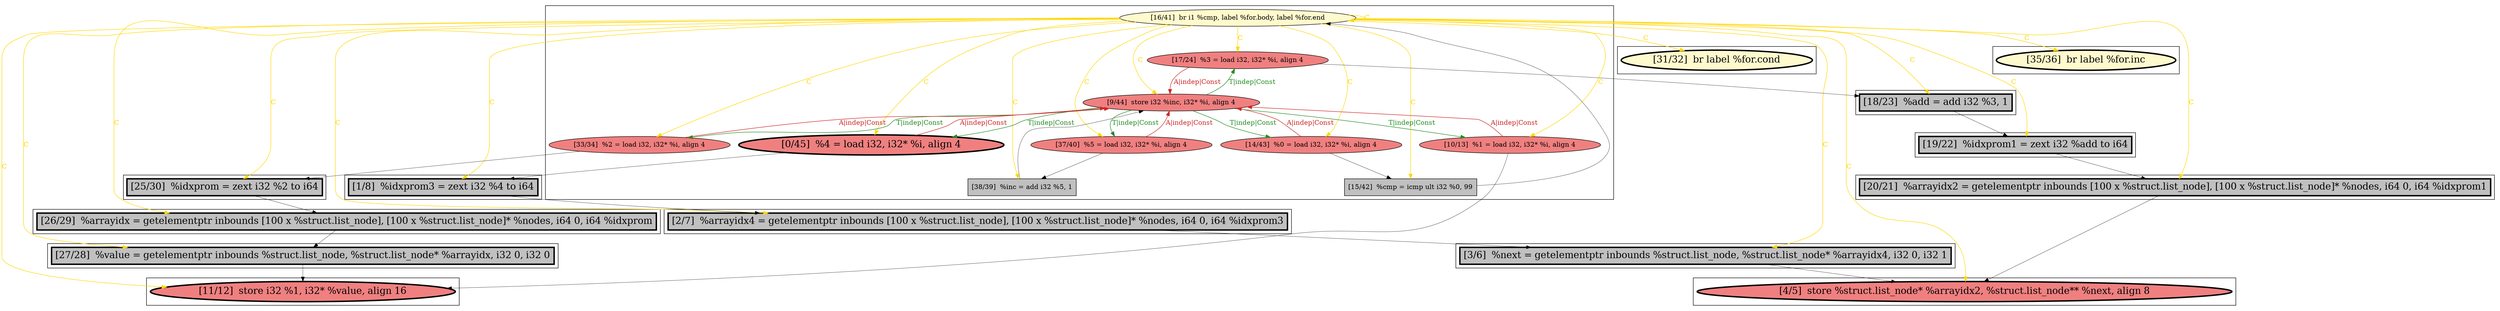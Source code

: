 
digraph G {



node514->node516 [style=solid,color=gold,label="C",penwidth=1.0,fontcolor=gold ]
node514->node507 [style=solid,color=gold,label="C",penwidth=1.0,fontcolor=gold ]
node509->node513 [style=solid,color=black,label="",penwidth=0.5,fontcolor=black ]
node513->node516 [style=solid,color=forestgreen,label="T|indep|Const",penwidth=1.0,fontcolor=forestgreen ]
node516->node513 [style=solid,color=firebrick3,label="A|indep|Const",penwidth=1.0,fontcolor=firebrick3 ]
node513->node512 [style=solid,color=forestgreen,label="T|indep|Const",penwidth=1.0,fontcolor=forestgreen ]
node512->node513 [style=solid,color=firebrick3,label="A|indep|Const",penwidth=1.0,fontcolor=firebrick3 ]
node504->node502 [style=solid,color=black,label="",penwidth=0.5,fontcolor=black ]
node514->node510 [style=solid,color=gold,label="C",penwidth=1.0,fontcolor=gold ]
node514->node524 [style=solid,color=gold,label="C",penwidth=1.0,fontcolor=gold ]
node514->node520 [style=solid,color=gold,label="C",penwidth=1.0,fontcolor=gold ]
node513->node518 [style=solid,color=forestgreen,label="T|indep|Const",penwidth=1.0,fontcolor=forestgreen ]
node503->node502 [style=solid,color=black,label="",penwidth=0.5,fontcolor=black ]
node514->node519 [style=solid,color=gold,label="C",penwidth=1.0,fontcolor=gold ]
node514->node505 [style=solid,color=gold,label="C",penwidth=1.0,fontcolor=gold ]
node511->node507 [style=solid,color=black,label="",penwidth=0.5,fontcolor=black ]
node515->node513 [style=solid,color=firebrick3,label="A|indep|Const",penwidth=1.0,fontcolor=firebrick3 ]
node520->node522 [style=solid,color=black,label="",penwidth=0.5,fontcolor=black ]
node514->node506 [style=solid,color=gold,label="C",penwidth=1.0,fontcolor=gold ]
node506->node505 [style=solid,color=black,label="",penwidth=0.5,fontcolor=black ]
node517->node514 [style=solid,color=black,label="",penwidth=0.5,fontcolor=black ]
node514->node502 [style=solid,color=gold,label="C",penwidth=1.0,fontcolor=gold ]
node514->node513 [style=solid,color=gold,label="C",penwidth=1.0,fontcolor=gold ]
node514->node515 [style=solid,color=gold,label="C",penwidth=1.0,fontcolor=gold ]
node514->node509 [style=solid,color=gold,label="C",penwidth=1.0,fontcolor=gold ]
node513->node515 [style=solid,color=forestgreen,label="T|indep|Const",penwidth=1.0,fontcolor=forestgreen ]
node522->node504 [style=solid,color=black,label="",penwidth=0.5,fontcolor=black ]
node518->node513 [style=solid,color=firebrick3,label="A|indep|Const",penwidth=1.0,fontcolor=firebrick3 ]
node510->node513 [style=solid,color=firebrick3,label="A|indep|Const",penwidth=1.0,fontcolor=firebrick3 ]
node514->node504 [style=solid,color=gold,label="C",penwidth=1.0,fontcolor=gold ]
node514->node514 [style=solid,color=gold,label="C",penwidth=1.0,fontcolor=gold ]
node521->node524 [style=solid,color=black,label="",penwidth=0.5,fontcolor=black ]
node514->node522 [style=solid,color=gold,label="C",penwidth=1.0,fontcolor=gold ]
node514->node523 [style=solid,color=gold,label="C",penwidth=1.0,fontcolor=gold ]
node514->node518 [style=solid,color=gold,label="C",penwidth=1.0,fontcolor=gold ]
node513->node510 [style=solid,color=forestgreen,label="T|indep|Const",penwidth=1.0,fontcolor=forestgreen ]
node514->node512 [style=solid,color=gold,label="C",penwidth=1.0,fontcolor=gold ]
node511->node513 [style=solid,color=firebrick3,label="A|indep|Const",penwidth=1.0,fontcolor=firebrick3 ]
node512->node520 [style=solid,color=black,label="",penwidth=0.5,fontcolor=black ]
node514->node521 [style=solid,color=gold,label="C",penwidth=1.0,fontcolor=gold ]
node508->node507 [style=solid,color=black,label="",penwidth=0.5,fontcolor=black ]
node510->node521 [style=solid,color=black,label="",penwidth=0.5,fontcolor=black ]
node518->node517 [style=solid,color=black,label="",penwidth=0.5,fontcolor=black ]
node514->node511 [style=solid,color=gold,label="C",penwidth=1.0,fontcolor=gold ]
node514->node508 [style=solid,color=gold,label="C",penwidth=1.0,fontcolor=gold ]
node514->node517 [style=solid,color=gold,label="C",penwidth=1.0,fontcolor=gold ]
node514->node503 [style=solid,color=gold,label="C",penwidth=1.0,fontcolor=gold ]
node524->node508 [style=solid,color=black,label="",penwidth=0.5,fontcolor=black ]
node505->node503 [style=solid,color=black,label="",penwidth=0.5,fontcolor=black ]
node516->node506 [style=solid,color=black,label="",penwidth=0.5,fontcolor=black ]
node513->node511 [style=solid,color=forestgreen,label="T|indep|Const",penwidth=1.0,fontcolor=forestgreen ]
node515->node509 [style=solid,color=black,label="",penwidth=0.5,fontcolor=black ]


subgraph cluster13 {


node524 [penwidth=3.0,fontsize=20,fillcolor=grey,label="[26/29]  %arrayidx = getelementptr inbounds [100 x %struct.list_node], [100 x %struct.list_node]* %nodes, i64 0, i64 %idxprom",shape=rectangle,style=filled ]



}

subgraph cluster11 {


node522 [penwidth=3.0,fontsize=20,fillcolor=grey,label="[2/7]  %arrayidx4 = getelementptr inbounds [100 x %struct.list_node], [100 x %struct.list_node]* %nodes, i64 0, i64 %idxprom3",shape=rectangle,style=filled ]



}

subgraph cluster10 {


node521 [penwidth=3.0,fontsize=20,fillcolor=grey,label="[25/30]  %idxprom = zext i32 %2 to i64",shape=rectangle,style=filled ]



}

subgraph cluster9 {


node520 [penwidth=3.0,fontsize=20,fillcolor=grey,label="[1/8]  %idxprom3 = zext i32 %4 to i64",shape=rectangle,style=filled ]



}

subgraph cluster8 {


node519 [penwidth=3.0,fontsize=20,fillcolor=lemonchiffon,label="[31/32]  br label %for.cond",shape=ellipse,style=filled ]



}

subgraph cluster7 {


node518 [fillcolor=lightcoral,label="[14/43]  %0 = load i32, i32* %i, align 4",shape=ellipse,style=filled ]
node516 [fillcolor=lightcoral,label="[17/24]  %3 = load i32, i32* %i, align 4",shape=ellipse,style=filled ]
node515 [fillcolor=lightcoral,label="[37/40]  %5 = load i32, i32* %i, align 4",shape=ellipse,style=filled ]
node509 [fillcolor=grey,label="[38/39]  %inc = add i32 %5, 1",shape=rectangle,style=filled ]
node510 [fillcolor=lightcoral,label="[33/34]  %2 = load i32, i32* %i, align 4",shape=ellipse,style=filled ]
node514 [fillcolor=lemonchiffon,label="[16/41]  br i1 %cmp, label %for.body, label %for.end",shape=ellipse,style=filled ]
node511 [fillcolor=lightcoral,label="[10/13]  %1 = load i32, i32* %i, align 4",shape=ellipse,style=filled ]
node512 [penwidth=3.0,fontsize=20,fillcolor=lightcoral,label="[0/45]  %4 = load i32, i32* %i, align 4",shape=ellipse,style=filled ]
node517 [fillcolor=grey,label="[15/42]  %cmp = icmp ult i32 %0, 99",shape=rectangle,style=filled ]
node513 [fillcolor=lightcoral,label="[9/44]  store i32 %inc, i32* %i, align 4",shape=ellipse,style=filled ]



}

subgraph cluster6 {


node508 [penwidth=3.0,fontsize=20,fillcolor=grey,label="[27/28]  %value = getelementptr inbounds %struct.list_node, %struct.list_node* %arrayidx, i32 0, i32 0",shape=rectangle,style=filled ]



}

subgraph cluster0 {


node502 [penwidth=3.0,fontsize=20,fillcolor=lightcoral,label="[4/5]  store %struct.list_node* %arrayidx2, %struct.list_node** %next, align 8",shape=ellipse,style=filled ]



}

subgraph cluster12 {


node523 [penwidth=3.0,fontsize=20,fillcolor=lemonchiffon,label="[35/36]  br label %for.inc",shape=ellipse,style=filled ]



}

subgraph cluster5 {


node507 [penwidth=3.0,fontsize=20,fillcolor=lightcoral,label="[11/12]  store i32 %1, i32* %value, align 16",shape=ellipse,style=filled ]



}

subgraph cluster1 {


node503 [penwidth=3.0,fontsize=20,fillcolor=grey,label="[20/21]  %arrayidx2 = getelementptr inbounds [100 x %struct.list_node], [100 x %struct.list_node]* %nodes, i64 0, i64 %idxprom1",shape=rectangle,style=filled ]



}

subgraph cluster2 {


node504 [penwidth=3.0,fontsize=20,fillcolor=grey,label="[3/6]  %next = getelementptr inbounds %struct.list_node, %struct.list_node* %arrayidx4, i32 0, i32 1",shape=rectangle,style=filled ]



}

subgraph cluster3 {


node505 [penwidth=3.0,fontsize=20,fillcolor=grey,label="[19/22]  %idxprom1 = zext i32 %add to i64",shape=rectangle,style=filled ]



}

subgraph cluster4 {


node506 [penwidth=3.0,fontsize=20,fillcolor=grey,label="[18/23]  %add = add i32 %3, 1",shape=rectangle,style=filled ]



}

}
